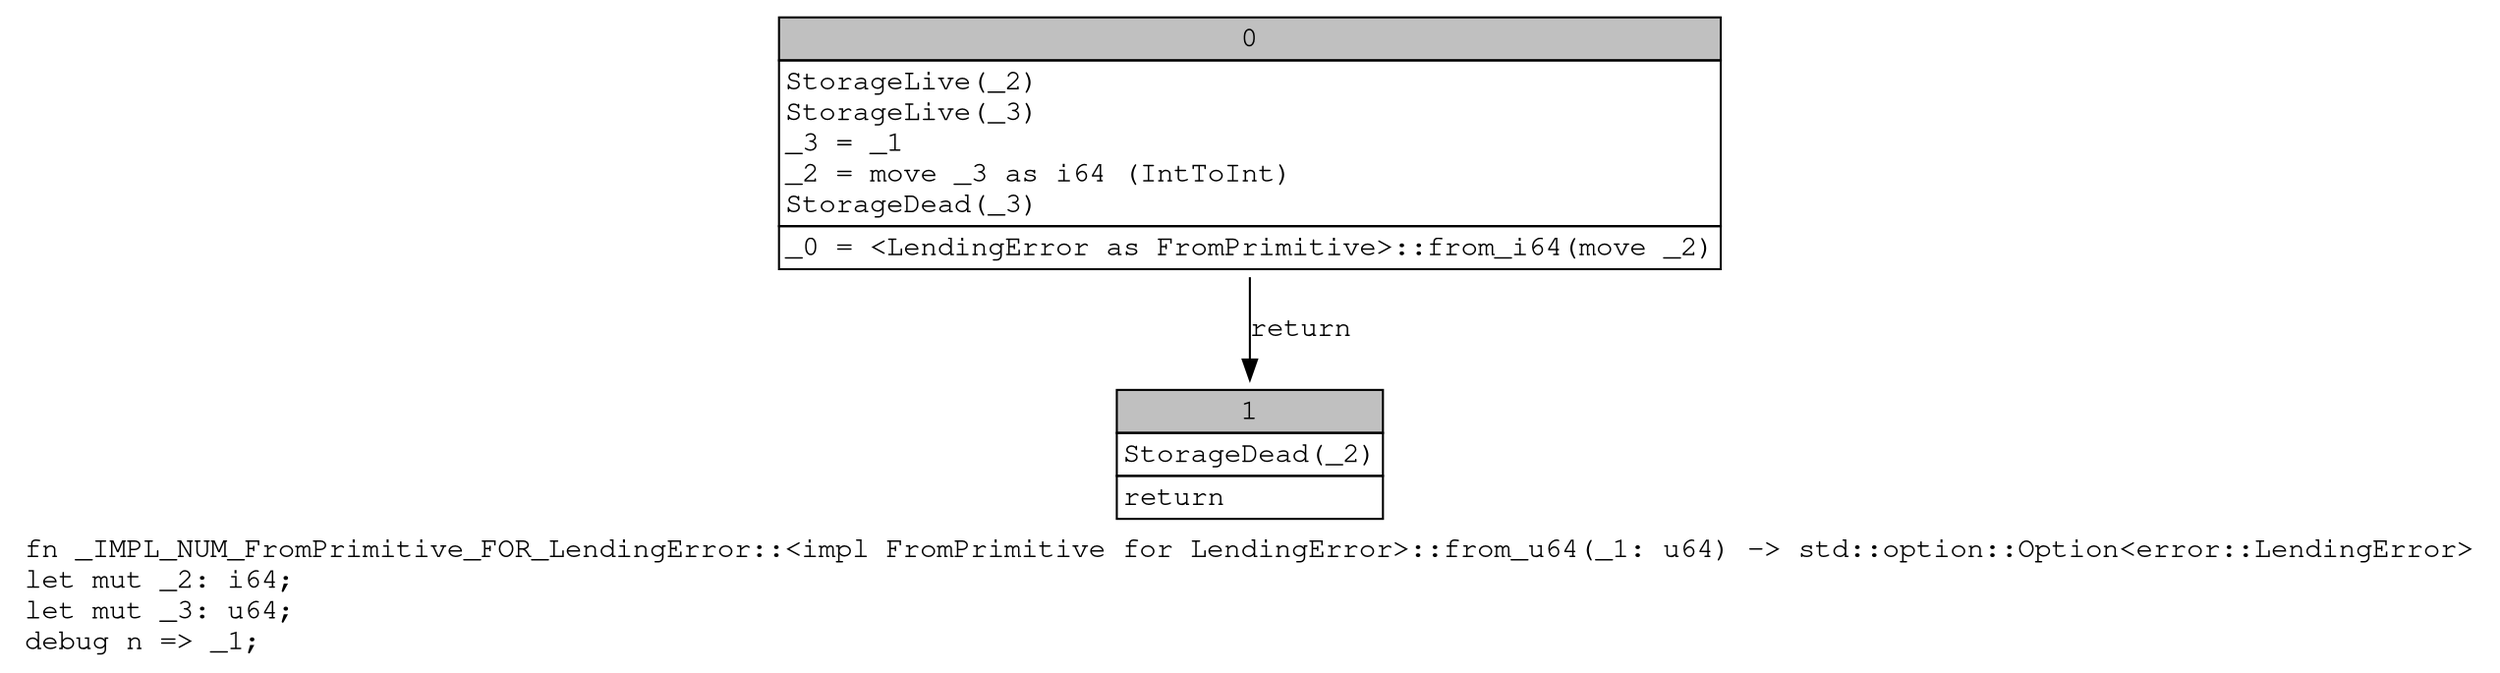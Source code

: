 digraph Mir_0_584 {
    graph [fontname="Courier, monospace"];
    node [fontname="Courier, monospace"];
    edge [fontname="Courier, monospace"];
    label=<fn _IMPL_NUM_FromPrimitive_FOR_LendingError::&lt;impl FromPrimitive for LendingError&gt;::from_u64(_1: u64) -&gt; std::option::Option&lt;error::LendingError&gt;<br align="left"/>let mut _2: i64;<br align="left"/>let mut _3: u64;<br align="left"/>debug n =&gt; _1;<br align="left"/>>;
    bb0__0_584 [shape="none", label=<<table border="0" cellborder="1" cellspacing="0"><tr><td bgcolor="gray" align="center" colspan="1">0</td></tr><tr><td align="left" balign="left">StorageLive(_2)<br/>StorageLive(_3)<br/>_3 = _1<br/>_2 = move _3 as i64 (IntToInt)<br/>StorageDead(_3)<br/></td></tr><tr><td align="left">_0 = &lt;LendingError as FromPrimitive&gt;::from_i64(move _2)</td></tr></table>>];
    bb1__0_584 [shape="none", label=<<table border="0" cellborder="1" cellspacing="0"><tr><td bgcolor="gray" align="center" colspan="1">1</td></tr><tr><td align="left" balign="left">StorageDead(_2)<br/></td></tr><tr><td align="left">return</td></tr></table>>];
    bb0__0_584 -> bb1__0_584 [label="return"];
}
